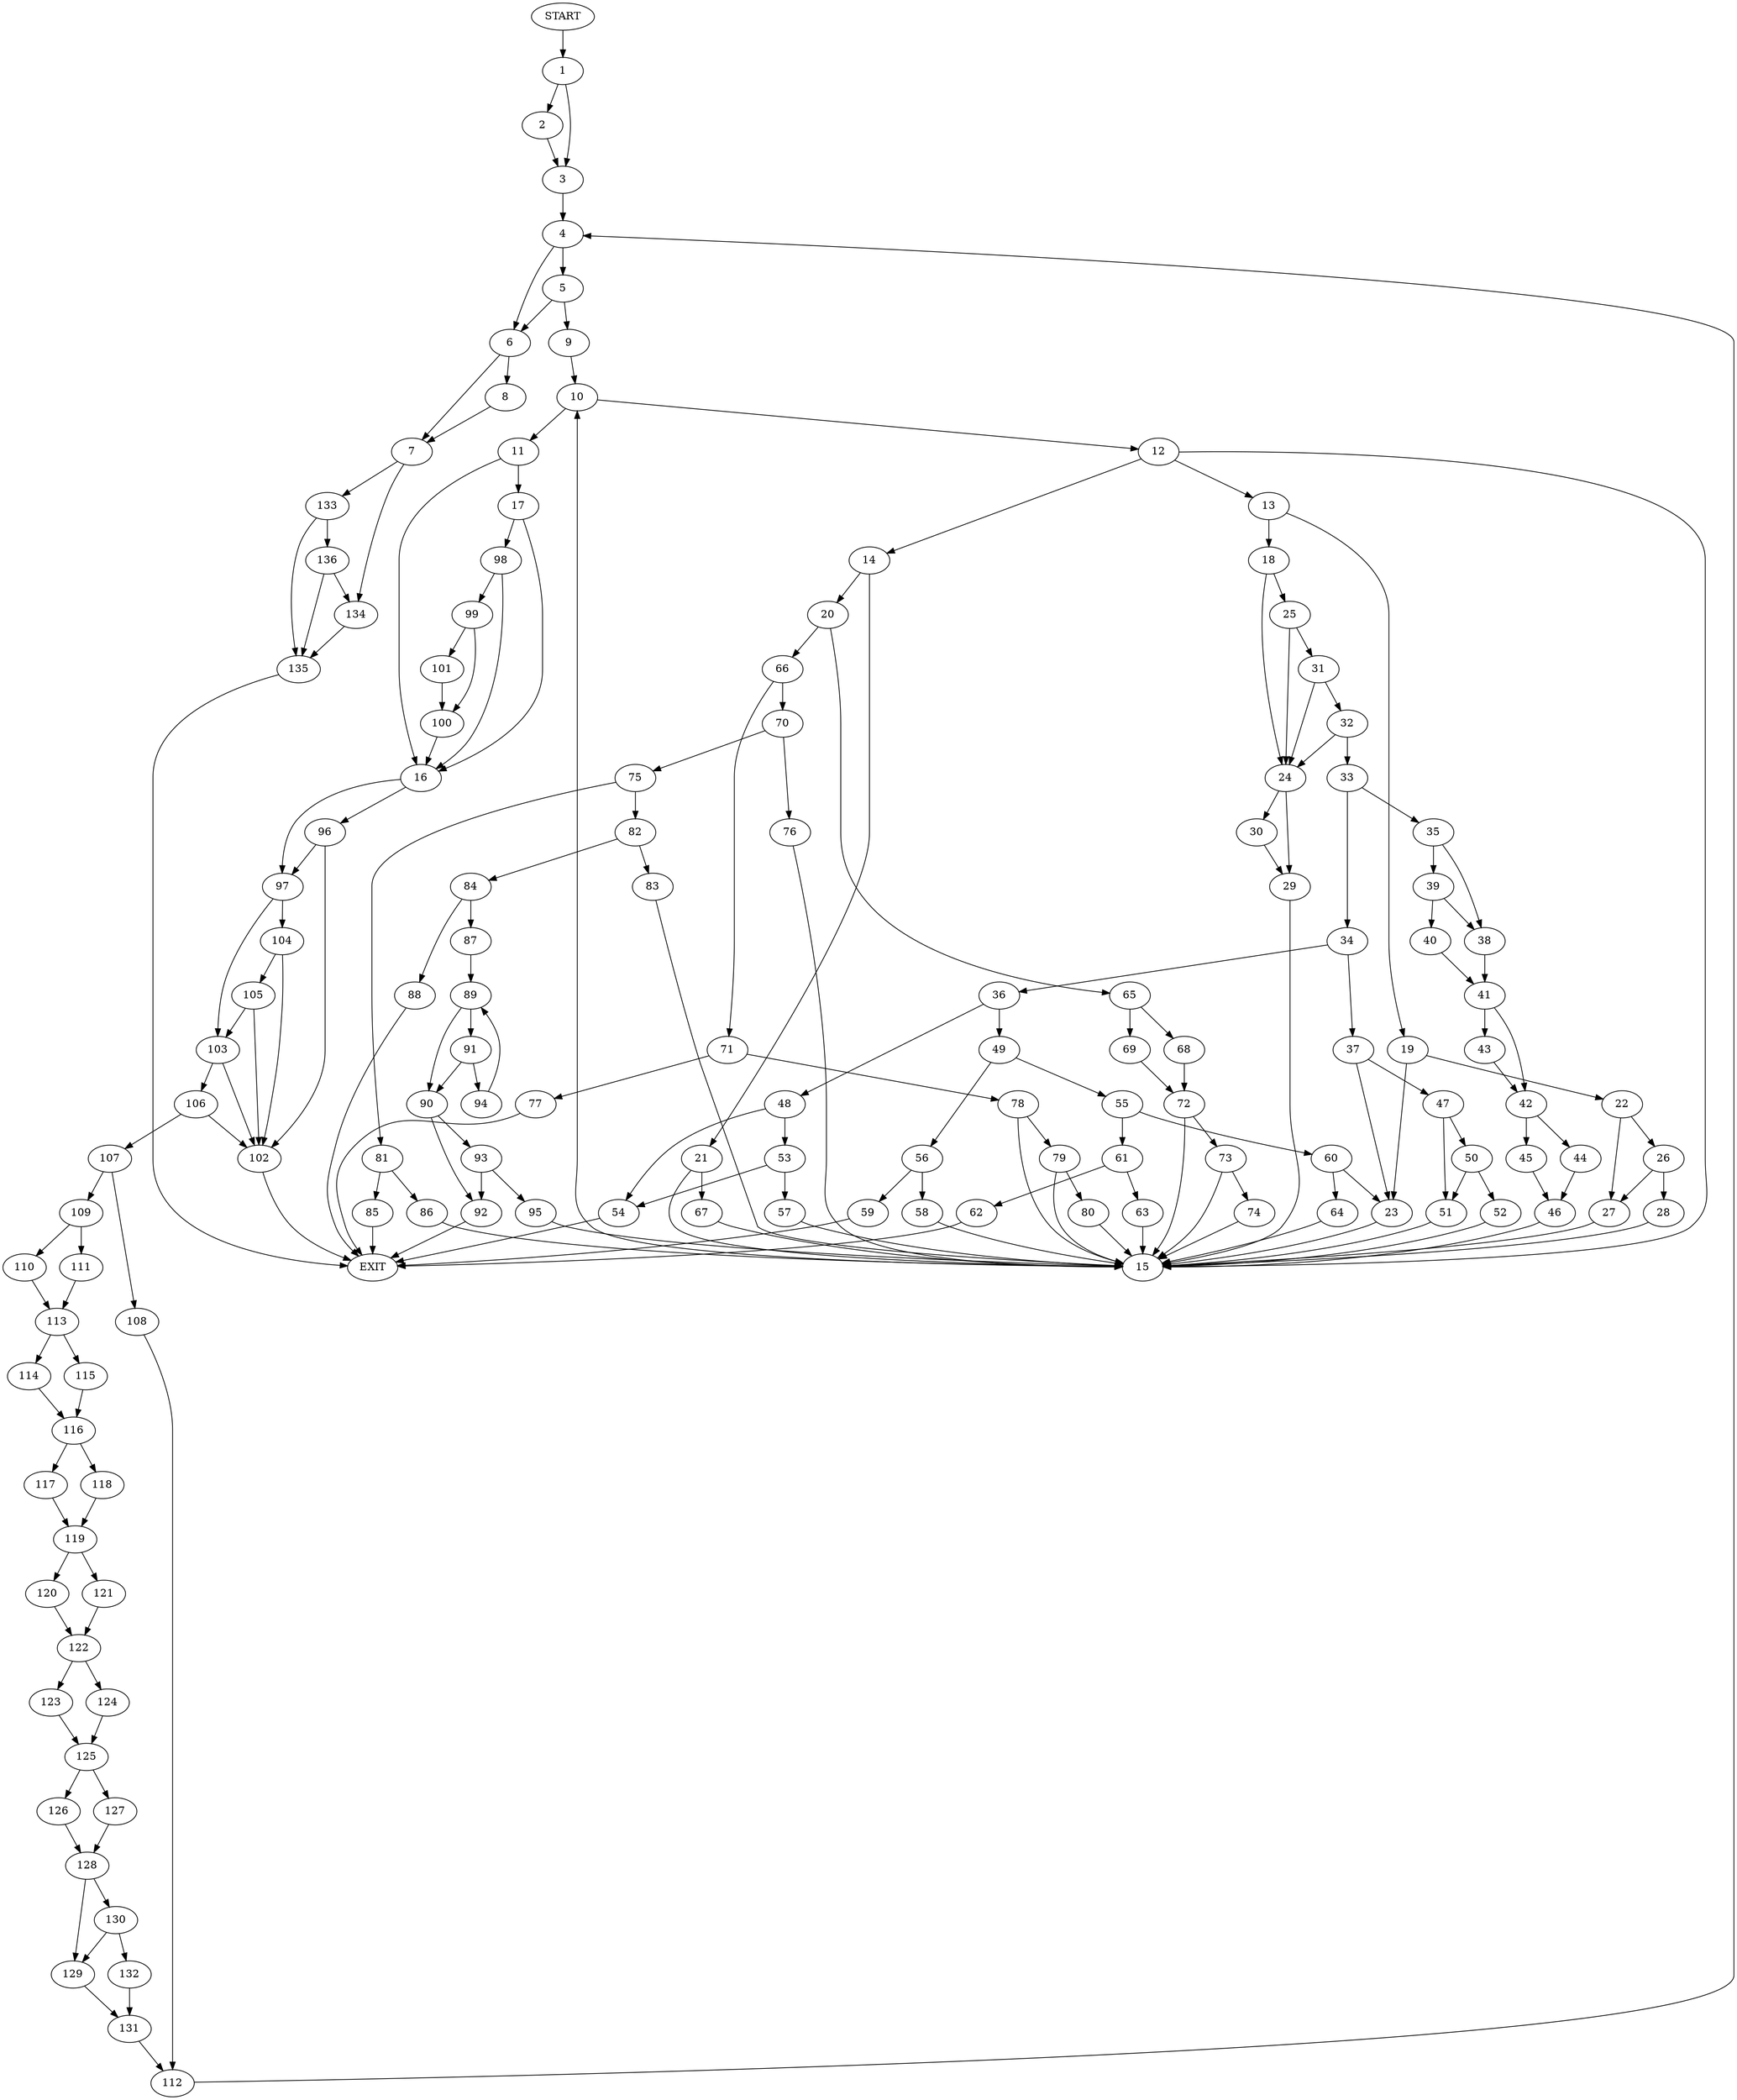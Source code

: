 digraph {
0 [label="START"]
137 [label="EXIT"]
0 -> 1
1 -> 2
1 -> 3
2 -> 3
3 -> 4
4 -> 5
4 -> 6
6 -> 7
6 -> 8
5 -> 9
5 -> 6
9 -> 10
10 -> 11
10 -> 12
12 -> 13
12 -> 14
12 -> 15
11 -> 16
11 -> 17
13 -> 18
13 -> 19
15 -> 10
14 -> 20
14 -> 21
19 -> 22
19 -> 23
18 -> 24
18 -> 25
22 -> 26
22 -> 27
23 -> 15
27 -> 15
26 -> 27
26 -> 28
28 -> 15
24 -> 29
24 -> 30
25 -> 24
25 -> 31
31 -> 24
31 -> 32
32 -> 24
32 -> 33
33 -> 34
33 -> 35
30 -> 29
29 -> 15
34 -> 36
34 -> 37
35 -> 38
35 -> 39
39 -> 38
39 -> 40
38 -> 41
40 -> 41
41 -> 42
41 -> 43
42 -> 44
42 -> 45
43 -> 42
45 -> 46
44 -> 46
46 -> 15
37 -> 47
37 -> 23
36 -> 48
36 -> 49
47 -> 50
47 -> 51
50 -> 51
50 -> 52
51 -> 15
52 -> 15
48 -> 53
48 -> 54
49 -> 55
49 -> 56
53 -> 57
53 -> 54
54 -> 137
57 -> 15
56 -> 58
56 -> 59
55 -> 60
55 -> 61
59 -> 137
58 -> 15
61 -> 62
61 -> 63
60 -> 23
60 -> 64
62 -> 137
63 -> 15
64 -> 15
20 -> 65
20 -> 66
21 -> 67
21 -> 15
65 -> 68
65 -> 69
66 -> 70
66 -> 71
67 -> 15
68 -> 72
69 -> 72
72 -> 15
72 -> 73
73 -> 74
73 -> 15
74 -> 15
70 -> 75
70 -> 76
71 -> 77
71 -> 78
77 -> 137
78 -> 15
78 -> 79
79 -> 80
79 -> 15
80 -> 15
75 -> 81
75 -> 82
76 -> 15
82 -> 83
82 -> 84
81 -> 85
81 -> 86
86 -> 15
85 -> 137
84 -> 87
84 -> 88
83 -> 15
88 -> 137
87 -> 89
89 -> 90
89 -> 91
90 -> 92
90 -> 93
91 -> 90
91 -> 94
94 -> 89
92 -> 137
93 -> 95
93 -> 92
95 -> 15
16 -> 96
16 -> 97
17 -> 98
17 -> 16
98 -> 99
98 -> 16
99 -> 100
99 -> 101
100 -> 16
101 -> 100
96 -> 102
96 -> 97
97 -> 103
97 -> 104
102 -> 137
104 -> 105
104 -> 102
103 -> 106
103 -> 102
105 -> 103
105 -> 102
106 -> 107
106 -> 102
107 -> 108
107 -> 109
109 -> 110
109 -> 111
108 -> 112
111 -> 113
110 -> 113
113 -> 114
113 -> 115
115 -> 116
114 -> 116
116 -> 117
116 -> 118
118 -> 119
117 -> 119
119 -> 120
119 -> 121
120 -> 122
121 -> 122
122 -> 123
122 -> 124
124 -> 125
123 -> 125
125 -> 126
125 -> 127
127 -> 128
126 -> 128
128 -> 129
128 -> 130
129 -> 131
130 -> 129
130 -> 132
132 -> 131
131 -> 112
112 -> 4
7 -> 133
7 -> 134
8 -> 7
134 -> 135
133 -> 135
133 -> 136
135 -> 137
136 -> 135
136 -> 134
}
